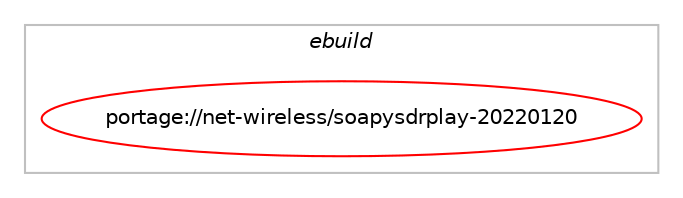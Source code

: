 digraph prolog {

# *************
# Graph options
# *************

newrank=true;
concentrate=true;
compound=true;
graph [rankdir=LR,fontname=Helvetica,fontsize=10,ranksep=1.5];#, ranksep=2.5, nodesep=0.2];
edge  [arrowhead=vee];
node  [fontname=Helvetica,fontsize=10];

# **********
# The ebuild
# **********

subgraph cluster_leftcol {
color=gray;
label=<<i>ebuild</i>>;
id [label="portage://net-wireless/soapysdrplay-20220120", color=red, width=4, href="../net-wireless/soapysdrplay-20220120.svg"];
}

# ****************
# The dependencies
# ****************

subgraph cluster_midcol {
color=gray;
label=<<i>dependencies</i>>;
subgraph cluster_compile {
fillcolor="#eeeeee";
style=filled;
label=<<i>compile</i>>;
# *** BEGIN UNKNOWN DEPENDENCY TYPE (TODO) ***
# id -> equal(package_dependency(portage://net-wireless/soapysdrplay-20220120,install,no,net-wireless,sdrplay,greaterequal,[3.07,,,3.07],[],[]))
# *** END UNKNOWN DEPENDENCY TYPE (TODO) ***

# *** BEGIN UNKNOWN DEPENDENCY TYPE (TODO) ***
# id -> equal(package_dependency(portage://net-wireless/soapysdrplay-20220120,install,no,net-wireless,soapysdr,none,[,,],[],[]))
# *** END UNKNOWN DEPENDENCY TYPE (TODO) ***

}
subgraph cluster_compileandrun {
fillcolor="#eeeeee";
style=filled;
label=<<i>compile and run</i>>;
}
subgraph cluster_run {
fillcolor="#eeeeee";
style=filled;
label=<<i>run</i>>;
# *** BEGIN UNKNOWN DEPENDENCY TYPE (TODO) ***
# id -> equal(package_dependency(portage://net-wireless/soapysdrplay-20220120,run,no,net-wireless,sdrplay,greaterequal,[3.07,,,3.07],[],[]))
# *** END UNKNOWN DEPENDENCY TYPE (TODO) ***

# *** BEGIN UNKNOWN DEPENDENCY TYPE (TODO) ***
# id -> equal(package_dependency(portage://net-wireless/soapysdrplay-20220120,run,no,net-wireless,soapysdr,none,[,,],[],[]))
# *** END UNKNOWN DEPENDENCY TYPE (TODO) ***

}
}

# **************
# The candidates
# **************

subgraph cluster_choices {
rank=same;
color=gray;
label=<<i>candidates</i>>;

}

}
